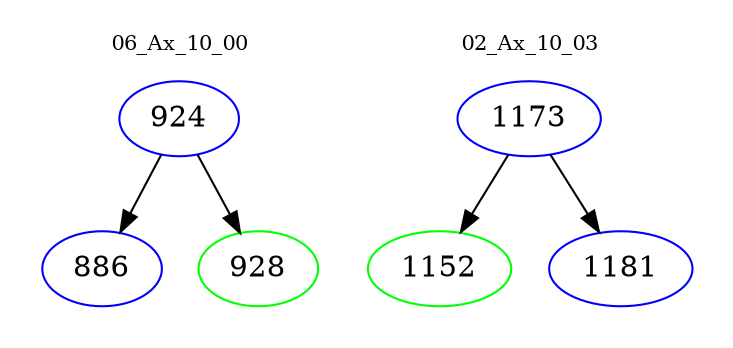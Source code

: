 digraph{
subgraph cluster_0 {
color = white
label = "06_Ax_10_00";
fontsize=10;
T0_924 [label="924", color="blue"]
T0_924 -> T0_886 [color="black"]
T0_886 [label="886", color="blue"]
T0_924 -> T0_928 [color="black"]
T0_928 [label="928", color="green"]
}
subgraph cluster_1 {
color = white
label = "02_Ax_10_03";
fontsize=10;
T1_1173 [label="1173", color="blue"]
T1_1173 -> T1_1152 [color="black"]
T1_1152 [label="1152", color="green"]
T1_1173 -> T1_1181 [color="black"]
T1_1181 [label="1181", color="blue"]
}
}
